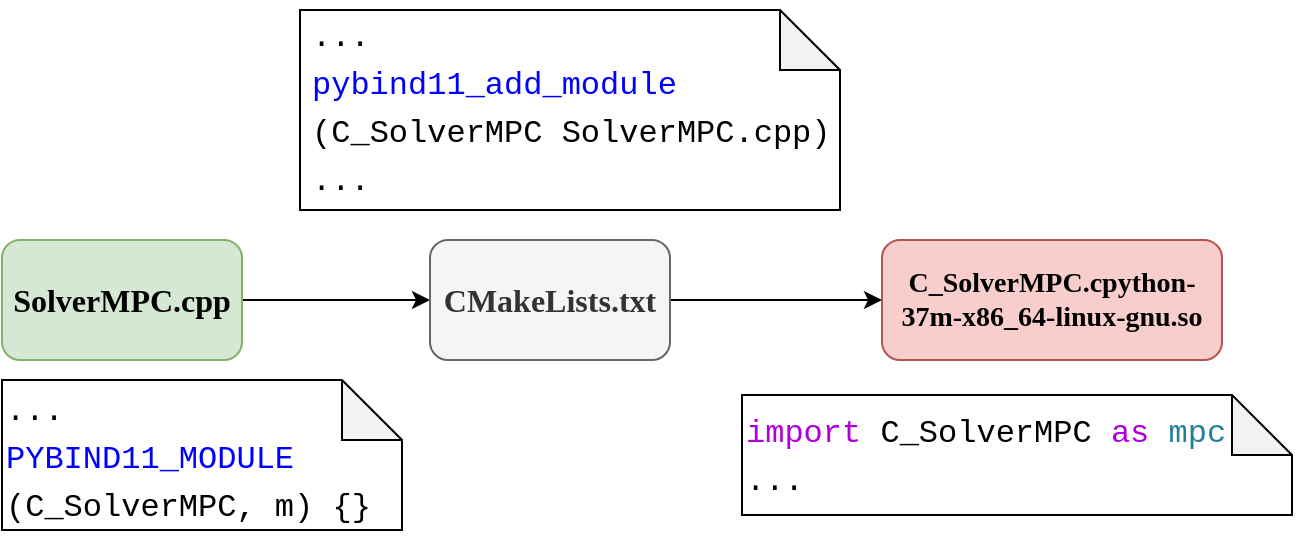 <mxfile scale="2" border="0">
    <diagram id="rrjlNG450EwHesaG40al" name="第 1 页">
        <mxGraphModel dx="998" dy="613" grid="1" gridSize="10" guides="1" tooltips="1" connect="1" arrows="1" fold="1" page="1" pageScale="1" pageWidth="827" pageHeight="1169" math="1" shadow="0">
            <root>
                <mxCell id="0"/>
                <mxCell id="1" parent="0"/>
                <mxCell id="3" value="&lt;div style=&quot;background-color: rgb(255 , 255 , 255) ; font-family: &amp;#34;consolas&amp;#34; , &amp;#34;courier new&amp;#34; , monospace , &amp;#34;droid sans mono&amp;#34; , monospace , monospace ; font-size: 16px ; line-height: 24px&quot;&gt;&lt;div style=&quot;font-size: 16px&quot;&gt;&lt;span style=&quot;font-size: 16px&quot;&gt;...&lt;/span&gt;&lt;/div&gt;&lt;div style=&quot;font-size: 16px&quot;&gt;&lt;span style=&quot;color: rgb(0 , 0 , 255) ; font-size: 16px&quot;&gt;PYBIND11_MODULE&lt;/span&gt;&lt;/div&gt;&lt;div style=&quot;font-size: 16px&quot;&gt;(C_SolverMPC, m) {}&lt;/div&gt;&lt;/div&gt;" style="text;html=1;align=left;verticalAlign=middle;resizable=0;points=[];autosize=1;strokeColor=none;fillColor=none;fontSize=16;" vertex="1" parent="1">
                    <mxGeometry x="110" y="309" width="200" height="80" as="geometry"/>
                </mxCell>
                <mxCell id="13" value="" style="shape=note;whiteSpace=wrap;html=1;backgroundOutline=1;darkOpacity=0.05;fontFamily=Times New Roman;fontSize=16;fillColor=none;" vertex="1" parent="1">
                    <mxGeometry x="110" y="310" width="200" height="75" as="geometry"/>
                </mxCell>
                <mxCell id="14" value="" style="shape=note;whiteSpace=wrap;html=1;backgroundOutline=1;darkOpacity=0.05;fontFamily=Times New Roman;fontSize=16;fillColor=none;" vertex="1" parent="1">
                    <mxGeometry x="480" y="317.5" width="275" height="60" as="geometry"/>
                </mxCell>
                <mxCell id="20" value="" style="edgeStyle=none;html=1;fontFamily=Times New Roman;fontSize=16;fontColor=#000000;" edge="1" parent="1" source="2" target="19">
                    <mxGeometry relative="1" as="geometry"/>
                </mxCell>
                <mxCell id="2" value="SolverMPC.cpp" style="rounded=1;whiteSpace=wrap;html=1;fontFamily=Times New Roman;fontSize=16;fontStyle=1;fillColor=#d5e8d4;strokeColor=#82b366;" vertex="1" parent="1">
                    <mxGeometry x="110" y="240" width="120" height="60" as="geometry"/>
                </mxCell>
                <mxCell id="4" value="C_SolverMPC.cpython-37m-x86_64-linux-gnu.so" style="whiteSpace=wrap;html=1;rounded=1;fontFamily=Times New Roman;fontSize=14;fontStyle=1;fillColor=#f8cecc;strokeColor=#b85450;" vertex="1" parent="1">
                    <mxGeometry x="550" y="240" width="170" height="60" as="geometry"/>
                </mxCell>
                <mxCell id="11" value="&lt;div style=&quot;background-color: rgb(255 , 255 , 255) ; font-family: &amp;#34;consolas&amp;#34; , &amp;#34;courier new&amp;#34; , monospace , &amp;#34;droid sans mono&amp;#34; , monospace , monospace ; font-weight: normal ; font-size: 16px ; line-height: 24px&quot;&gt;&lt;div style=&quot;font-size: 16px&quot;&gt;&lt;span style=&quot;font-size: 16px&quot;&gt;...&lt;/span&gt;&lt;/div&gt;&lt;div style=&quot;color: rgb(0 , 0 , 0) ; font-size: 16px&quot;&gt;&lt;span style=&quot;color: rgb(0 , 0 , 255) ; font-size: 16px&quot;&gt;pybind11_add_module&lt;/span&gt;&lt;/div&gt;&lt;div style=&quot;color: rgb(0 , 0 , 0) ; font-size: 16px&quot;&gt;&lt;span style=&quot;font-family: &amp;#34;consolas&amp;#34; , &amp;#34;courier new&amp;#34; , monospace , &amp;#34;droid sans mono&amp;#34; , monospace , monospace ; font-size: 16px&quot;&gt;(&lt;/span&gt;C_SolverMPC SolverMPC.cpp)&lt;/div&gt;&lt;div style=&quot;color: rgb(0 , 0 , 0) ; font-size: 16px&quot;&gt;...&lt;/div&gt;&lt;/div&gt;" style="text;whiteSpace=wrap;html=1;fontSize=16;fontFamily=Times New Roman;" vertex="1" parent="1">
                    <mxGeometry x="263" y="120" width="287" height="110" as="geometry"/>
                </mxCell>
                <mxCell id="12" value="&lt;div style=&quot;background-color: rgb(255 , 255 , 255) ; font-family: &amp;#34;consolas&amp;#34; , &amp;#34;courier new&amp;#34; , monospace , &amp;#34;droid sans mono&amp;#34; , monospace , monospace ; font-weight: normal ; font-size: 16px ; line-height: 24px&quot;&gt;&lt;div style=&quot;color: rgb(0 , 0 , 0) ; font-size: 16px&quot;&gt;&lt;span style=&quot;color: rgb(175 , 0 , 219) ; font-size: 16px&quot;&gt;import&lt;/span&gt;&lt;span style=&quot;color: rgb(0 , 0 , 0) ; font-size: 16px&quot;&gt;&amp;nbsp;C_SolverMPC &lt;/span&gt;&lt;span style=&quot;color: rgb(175 , 0 , 219) ; font-size: 16px&quot;&gt;as&lt;/span&gt;&lt;span style=&quot;color: rgb(0 , 0 , 0) ; font-size: 16px&quot;&gt; &lt;/span&gt;&lt;span style=&quot;color: rgb(38 , 127 , 153) ; font-size: 16px&quot;&gt;mpc&lt;/span&gt;&lt;/div&gt;&lt;div style=&quot;font-size: 16px&quot;&gt;&lt;span style=&quot;font-size: 16px&quot;&gt;...&lt;/span&gt;&lt;/div&gt;&lt;/div&gt;" style="text;whiteSpace=wrap;html=1;fontSize=16;fontFamily=Times New Roman;" vertex="1" parent="1">
                    <mxGeometry x="480" y="317.5" width="280" height="60" as="geometry"/>
                </mxCell>
                <mxCell id="16" value="" style="shape=note;whiteSpace=wrap;html=1;backgroundOutline=1;darkOpacity=0.05;fontFamily=Times New Roman;fontSize=16;fontColor=#000000;fillColor=none;" vertex="1" parent="1">
                    <mxGeometry x="259" y="125" width="270" height="100" as="geometry"/>
                </mxCell>
                <mxCell id="21" style="edgeStyle=none;html=1;entryX=0;entryY=0.5;entryDx=0;entryDy=0;fontFamily=Times New Roman;fontSize=16;fontColor=#000000;" edge="1" parent="1" source="19" target="4">
                    <mxGeometry relative="1" as="geometry"/>
                </mxCell>
                <mxCell id="19" value="&lt;font style=&quot;font-size: 16px&quot;&gt;CMakeLists.txt&lt;/font&gt;" style="whiteSpace=wrap;html=1;fontSize=16;fontFamily=Times New Roman;rounded=1;fontStyle=1;fillColor=#f5f5f5;strokeColor=#666666;fontColor=#333333;" vertex="1" parent="1">
                    <mxGeometry x="324" y="240" width="120" height="60" as="geometry"/>
                </mxCell>
            </root>
        </mxGraphModel>
    </diagram>
</mxfile>